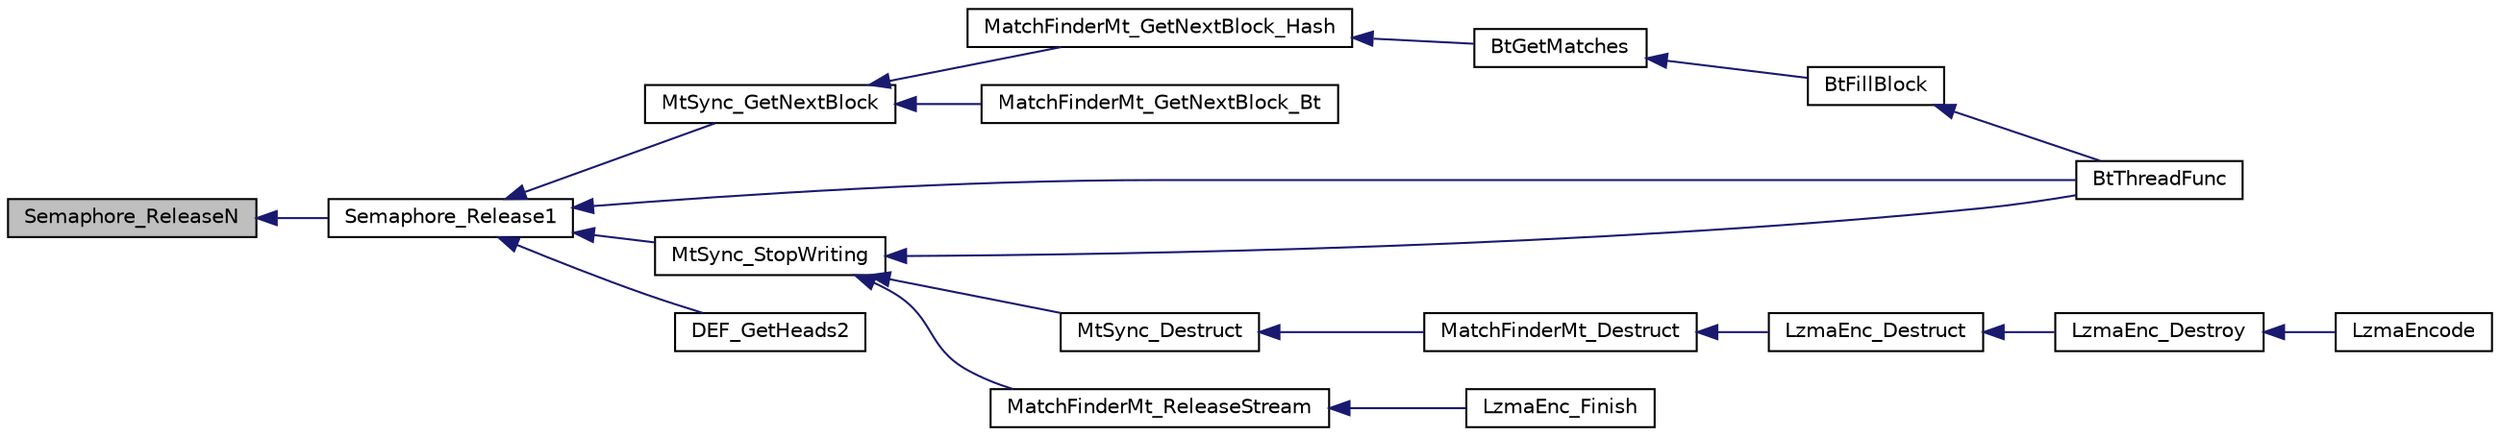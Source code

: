digraph G
{
  edge [fontname="Helvetica",fontsize="10",labelfontname="Helvetica",labelfontsize="10"];
  node [fontname="Helvetica",fontsize="10",shape=record];
  rankdir="LR";
  Node1 [label="Semaphore_ReleaseN",height=0.2,width=0.4,color="black", fillcolor="grey75", style="filled" fontcolor="black"];
  Node1 -> Node2 [dir="back",color="midnightblue",fontsize="10",style="solid",fontname="Helvetica"];
  Node2 [label="Semaphore_Release1",height=0.2,width=0.4,color="black", fillcolor="white", style="filled",URL="$_threads_8h.html#a6d392082486c2dd897b1256a5b5eb8f7"];
  Node2 -> Node3 [dir="back",color="midnightblue",fontsize="10",style="solid",fontname="Helvetica"];
  Node3 [label="MtSync_GetNextBlock",height=0.2,width=0.4,color="black", fillcolor="white", style="filled",URL="$_lz_find_mt_8c.html#a80cd9cc04137f207a444f48be61d8495"];
  Node3 -> Node4 [dir="back",color="midnightblue",fontsize="10",style="solid",fontname="Helvetica"];
  Node4 [label="MatchFinderMt_GetNextBlock_Hash",height=0.2,width=0.4,color="black", fillcolor="white", style="filled",URL="$_lz_find_mt_8c.html#a3b1e0a4a8b7b73efecfe07be0dd79dc2"];
  Node4 -> Node5 [dir="back",color="midnightblue",fontsize="10",style="solid",fontname="Helvetica"];
  Node5 [label="BtGetMatches",height=0.2,width=0.4,color="black", fillcolor="white", style="filled",URL="$_lz_find_mt_8c.html#a3f0a42e7da9f4baaf020ac98ecad749e"];
  Node5 -> Node6 [dir="back",color="midnightblue",fontsize="10",style="solid",fontname="Helvetica"];
  Node6 [label="BtFillBlock",height=0.2,width=0.4,color="black", fillcolor="white", style="filled",URL="$_lz_find_mt_8c.html#a117338a38df1ae209893e5776ffbc327"];
  Node6 -> Node7 [dir="back",color="midnightblue",fontsize="10",style="solid",fontname="Helvetica"];
  Node7 [label="BtThreadFunc",height=0.2,width=0.4,color="black", fillcolor="white", style="filled",URL="$_lz_find_mt_8c.html#a9388955f0272d2954a5f7d30de7e595f"];
  Node3 -> Node8 [dir="back",color="midnightblue",fontsize="10",style="solid",fontname="Helvetica"];
  Node8 [label="MatchFinderMt_GetNextBlock_Bt",height=0.2,width=0.4,color="black", fillcolor="white", style="filled",URL="$_lz_find_mt_8c.html#a2433becc5bea5a5ff38d8894bfb243c9"];
  Node2 -> Node9 [dir="back",color="midnightblue",fontsize="10",style="solid",fontname="Helvetica"];
  Node9 [label="MtSync_StopWriting",height=0.2,width=0.4,color="black", fillcolor="white", style="filled",URL="$_lz_find_mt_8c.html#a8df1d3212ac2c1d3e5f11c0778ec6536"];
  Node9 -> Node10 [dir="back",color="midnightblue",fontsize="10",style="solid",fontname="Helvetica"];
  Node10 [label="MtSync_Destruct",height=0.2,width=0.4,color="black", fillcolor="white", style="filled",URL="$_lz_find_mt_8c.html#abe828e1f84f9d54d9d52bf271cc656ba"];
  Node10 -> Node11 [dir="back",color="midnightblue",fontsize="10",style="solid",fontname="Helvetica"];
  Node11 [label="MatchFinderMt_Destruct",height=0.2,width=0.4,color="black", fillcolor="white", style="filled",URL="$_lz_find_mt_8h.html#a8f04458f06b00f3c982627cc01f566ce"];
  Node11 -> Node12 [dir="back",color="midnightblue",fontsize="10",style="solid",fontname="Helvetica"];
  Node12 [label="LzmaEnc_Destruct",height=0.2,width=0.4,color="black", fillcolor="white", style="filled",URL="$_lzma_enc_8c.html#a468c61c864910402968dee57bc958ea8"];
  Node12 -> Node13 [dir="back",color="midnightblue",fontsize="10",style="solid",fontname="Helvetica"];
  Node13 [label="LzmaEnc_Destroy",height=0.2,width=0.4,color="black", fillcolor="white", style="filled",URL="$_lzma_enc_8h.html#a065756196601bbeb1910df0f574205ac"];
  Node13 -> Node14 [dir="back",color="midnightblue",fontsize="10",style="solid",fontname="Helvetica"];
  Node14 [label="LzmaEncode",height=0.2,width=0.4,color="black", fillcolor="white", style="filled",URL="$_lzma_enc_8h.html#a5b557f56f2aba7069f192c2d51c187cc"];
  Node9 -> Node7 [dir="back",color="midnightblue",fontsize="10",style="solid",fontname="Helvetica"];
  Node9 -> Node15 [dir="back",color="midnightblue",fontsize="10",style="solid",fontname="Helvetica"];
  Node15 [label="MatchFinderMt_ReleaseStream",height=0.2,width=0.4,color="black", fillcolor="white", style="filled",URL="$_lz_find_mt_8h.html#ab05936f9e72c6dab29e8680102121740"];
  Node15 -> Node16 [dir="back",color="midnightblue",fontsize="10",style="solid",fontname="Helvetica"];
  Node16 [label="LzmaEnc_Finish",height=0.2,width=0.4,color="black", fillcolor="white", style="filled",URL="$_lzma_enc_8c.html#a2686436c7efca3ce0b2c9f66d14f10ea"];
  Node2 -> Node17 [dir="back",color="midnightblue",fontsize="10",style="solid",fontname="Helvetica"];
  Node17 [label="DEF_GetHeads2",height=0.2,width=0.4,color="black", fillcolor="white", style="filled",URL="$_lz_find_mt_8c.html#abf078545d1f0117b8732a0ed175badfc"];
  Node2 -> Node7 [dir="back",color="midnightblue",fontsize="10",style="solid",fontname="Helvetica"];
}
